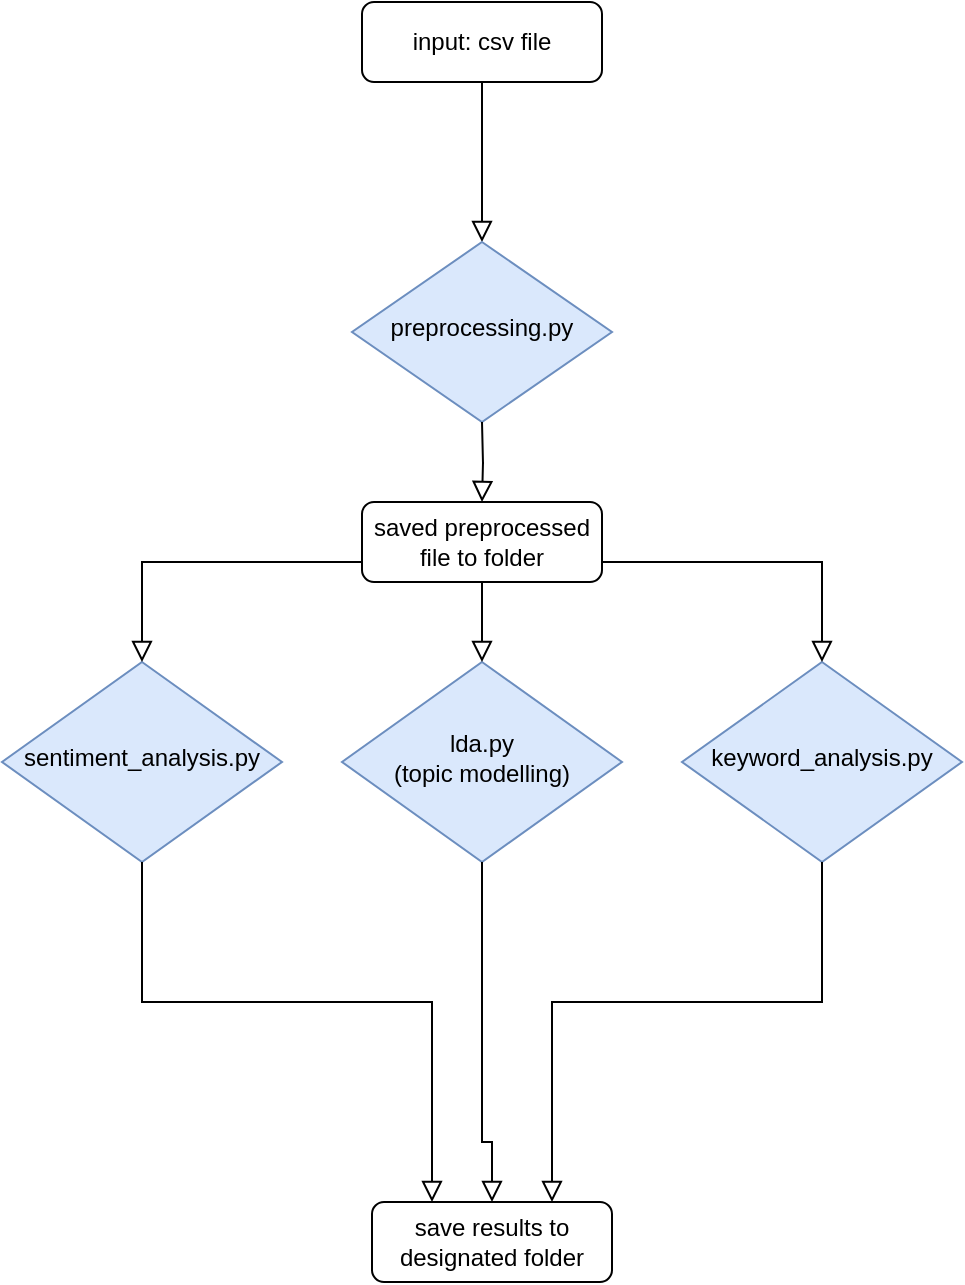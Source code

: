 <mxfile version="14.5.8" type="device"><diagram id="C5RBs43oDa-KdzZeNtuy" name="Page-1"><mxGraphModel dx="1502" dy="604" grid="1" gridSize="10" guides="1" tooltips="1" connect="1" arrows="1" fold="1" page="1" pageScale="1" pageWidth="827" pageHeight="1169" math="0" shadow="0"><root><mxCell id="WIyWlLk6GJQsqaUBKTNV-0"/><mxCell id="WIyWlLk6GJQsqaUBKTNV-1" parent="WIyWlLk6GJQsqaUBKTNV-0"/><mxCell id="WIyWlLk6GJQsqaUBKTNV-2" value="" style="rounded=0;html=1;jettySize=auto;orthogonalLoop=1;fontSize=11;endArrow=block;endFill=0;endSize=8;strokeWidth=1;shadow=0;labelBackgroundColor=none;edgeStyle=orthogonalEdgeStyle;" parent="WIyWlLk6GJQsqaUBKTNV-1" source="WIyWlLk6GJQsqaUBKTNV-3" target="WIyWlLk6GJQsqaUBKTNV-6" edge="1"><mxGeometry relative="1" as="geometry"/></mxCell><mxCell id="WIyWlLk6GJQsqaUBKTNV-3" value="input: csv file" style="rounded=1;whiteSpace=wrap;html=1;fontSize=12;glass=0;strokeWidth=1;shadow=0;" parent="WIyWlLk6GJQsqaUBKTNV-1" vertex="1"><mxGeometry x="220" y="60" width="120" height="40" as="geometry"/></mxCell><mxCell id="WIyWlLk6GJQsqaUBKTNV-6" value="preprocessing.py" style="rhombus;whiteSpace=wrap;html=1;shadow=0;fontFamily=Helvetica;fontSize=12;align=center;strokeWidth=1;spacing=6;spacingTop=-4;fillColor=#dae8fc;strokeColor=#6c8ebf;" parent="WIyWlLk6GJQsqaUBKTNV-1" vertex="1"><mxGeometry x="215" y="180" width="130" height="90" as="geometry"/></mxCell><mxCell id="_viFQvzf2G4rj-jwsESm-0" value="" style="rounded=0;html=1;jettySize=auto;orthogonalLoop=1;fontSize=11;endArrow=block;endFill=0;endSize=8;strokeWidth=1;shadow=0;labelBackgroundColor=none;edgeStyle=orthogonalEdgeStyle;" edge="1" parent="WIyWlLk6GJQsqaUBKTNV-1"><mxGeometry relative="1" as="geometry"><mxPoint x="280" y="270" as="sourcePoint"/><mxPoint x="280" y="310" as="targetPoint"/></mxGeometry></mxCell><mxCell id="_viFQvzf2G4rj-jwsESm-1" value="sentiment_analysis.py" style="rhombus;whiteSpace=wrap;html=1;shadow=0;fontFamily=Helvetica;fontSize=12;align=center;strokeWidth=1;spacing=6;spacingTop=-4;fillColor=#dae8fc;strokeColor=#6c8ebf;" vertex="1" parent="WIyWlLk6GJQsqaUBKTNV-1"><mxGeometry x="40" y="390" width="140" height="100" as="geometry"/></mxCell><mxCell id="_viFQvzf2G4rj-jwsESm-2" value="saved preprocessed file to folder" style="rounded=1;whiteSpace=wrap;html=1;fontSize=12;glass=0;strokeWidth=1;shadow=0;" vertex="1" parent="WIyWlLk6GJQsqaUBKTNV-1"><mxGeometry x="220" y="310" width="120" height="40" as="geometry"/></mxCell><mxCell id="_viFQvzf2G4rj-jwsESm-3" value="" style="rounded=0;html=1;jettySize=auto;orthogonalLoop=1;fontSize=11;endArrow=block;endFill=0;endSize=8;strokeWidth=1;shadow=0;labelBackgroundColor=none;edgeStyle=orthogonalEdgeStyle;entryX=0.5;entryY=0;entryDx=0;entryDy=0;exitX=0;exitY=0.75;exitDx=0;exitDy=0;" edge="1" parent="WIyWlLk6GJQsqaUBKTNV-1" source="_viFQvzf2G4rj-jwsESm-2" target="_viFQvzf2G4rj-jwsESm-1"><mxGeometry relative="1" as="geometry"><mxPoint x="210" y="340" as="sourcePoint"/><mxPoint x="220" y="370" as="targetPoint"/><Array as="points"><mxPoint x="110" y="340"/></Array></mxGeometry></mxCell><mxCell id="_viFQvzf2G4rj-jwsESm-4" value="lda.py&lt;br&gt;(topic modelling)" style="rhombus;whiteSpace=wrap;html=1;shadow=0;fontFamily=Helvetica;fontSize=12;align=center;strokeWidth=1;spacing=6;spacingTop=-4;fillColor=#dae8fc;strokeColor=#6c8ebf;" vertex="1" parent="WIyWlLk6GJQsqaUBKTNV-1"><mxGeometry x="210" y="390" width="140" height="100" as="geometry"/></mxCell><mxCell id="_viFQvzf2G4rj-jwsESm-5" value="keyword_analysis.py" style="rhombus;whiteSpace=wrap;html=1;shadow=0;fontFamily=Helvetica;fontSize=12;align=center;strokeWidth=1;spacing=6;spacingTop=-4;fillColor=#dae8fc;strokeColor=#6c8ebf;" vertex="1" parent="WIyWlLk6GJQsqaUBKTNV-1"><mxGeometry x="380" y="390" width="140" height="100" as="geometry"/></mxCell><mxCell id="_viFQvzf2G4rj-jwsESm-6" value="" style="rounded=0;html=1;jettySize=auto;orthogonalLoop=1;fontSize=11;endArrow=block;endFill=0;endSize=8;strokeWidth=1;shadow=0;labelBackgroundColor=none;edgeStyle=orthogonalEdgeStyle;" edge="1" parent="WIyWlLk6GJQsqaUBKTNV-1" target="_viFQvzf2G4rj-jwsESm-4"><mxGeometry relative="1" as="geometry"><mxPoint x="280" y="350" as="sourcePoint"/><mxPoint x="279.5" y="390" as="targetPoint"/><Array as="points"><mxPoint x="280" y="400"/><mxPoint x="280" y="400"/></Array></mxGeometry></mxCell><mxCell id="_viFQvzf2G4rj-jwsESm-7" value="" style="rounded=0;html=1;jettySize=auto;orthogonalLoop=1;fontSize=11;endArrow=block;endFill=0;endSize=8;strokeWidth=1;shadow=0;labelBackgroundColor=none;edgeStyle=orthogonalEdgeStyle;entryX=0.5;entryY=0;entryDx=0;entryDy=0;exitX=1;exitY=0.75;exitDx=0;exitDy=0;" edge="1" parent="WIyWlLk6GJQsqaUBKTNV-1" source="_viFQvzf2G4rj-jwsESm-2" target="_viFQvzf2G4rj-jwsESm-5"><mxGeometry relative="1" as="geometry"><mxPoint x="480" y="330" as="sourcePoint"/><mxPoint x="370" y="370" as="targetPoint"/><Array as="points"><mxPoint x="450" y="340"/></Array></mxGeometry></mxCell><mxCell id="_viFQvzf2G4rj-jwsESm-8" value="save results to designated folder" style="rounded=1;whiteSpace=wrap;html=1;fontSize=12;glass=0;strokeWidth=1;shadow=0;" vertex="1" parent="WIyWlLk6GJQsqaUBKTNV-1"><mxGeometry x="225" y="660" width="120" height="40" as="geometry"/></mxCell><mxCell id="_viFQvzf2G4rj-jwsESm-9" value="" style="rounded=0;html=1;jettySize=auto;orthogonalLoop=1;fontSize=11;endArrow=block;endFill=0;endSize=8;strokeWidth=1;shadow=0;labelBackgroundColor=none;edgeStyle=orthogonalEdgeStyle;exitX=0.5;exitY=1;exitDx=0;exitDy=0;entryX=0.25;entryY=0;entryDx=0;entryDy=0;" edge="1" parent="WIyWlLk6GJQsqaUBKTNV-1" source="_viFQvzf2G4rj-jwsESm-1" target="_viFQvzf2G4rj-jwsESm-8"><mxGeometry relative="1" as="geometry"><mxPoint x="160" y="500" as="sourcePoint"/><mxPoint x="190" y="565" as="targetPoint"/><Array as="points"><mxPoint x="110" y="560"/><mxPoint x="255" y="560"/></Array></mxGeometry></mxCell><mxCell id="_viFQvzf2G4rj-jwsESm-10" value="" style="rounded=0;html=1;jettySize=auto;orthogonalLoop=1;fontSize=11;endArrow=block;endFill=0;endSize=8;strokeWidth=1;shadow=0;labelBackgroundColor=none;edgeStyle=orthogonalEdgeStyle;entryX=0.5;entryY=0;entryDx=0;entryDy=0;" edge="1" parent="WIyWlLk6GJQsqaUBKTNV-1" target="_viFQvzf2G4rj-jwsESm-8"><mxGeometry relative="1" as="geometry"><mxPoint x="280" y="490" as="sourcePoint"/><mxPoint x="279.5" y="520" as="targetPoint"/><Array as="points"><mxPoint x="280" y="630"/><mxPoint x="285" y="630"/></Array></mxGeometry></mxCell><mxCell id="_viFQvzf2G4rj-jwsESm-11" value="" style="rounded=0;html=1;jettySize=auto;orthogonalLoop=1;fontSize=11;endArrow=block;endFill=0;endSize=8;strokeWidth=1;shadow=0;labelBackgroundColor=none;edgeStyle=orthogonalEdgeStyle;entryX=0.75;entryY=0;entryDx=0;entryDy=0;exitX=0.5;exitY=1;exitDx=0;exitDy=0;" edge="1" parent="WIyWlLk6GJQsqaUBKTNV-1" source="_viFQvzf2G4rj-jwsESm-5" target="_viFQvzf2G4rj-jwsESm-8"><mxGeometry relative="1" as="geometry"><mxPoint x="250" y="560" as="sourcePoint"/><mxPoint x="360" y="610" as="targetPoint"/><Array as="points"><mxPoint x="450" y="560"/><mxPoint x="315" y="560"/></Array></mxGeometry></mxCell></root></mxGraphModel></diagram></mxfile>